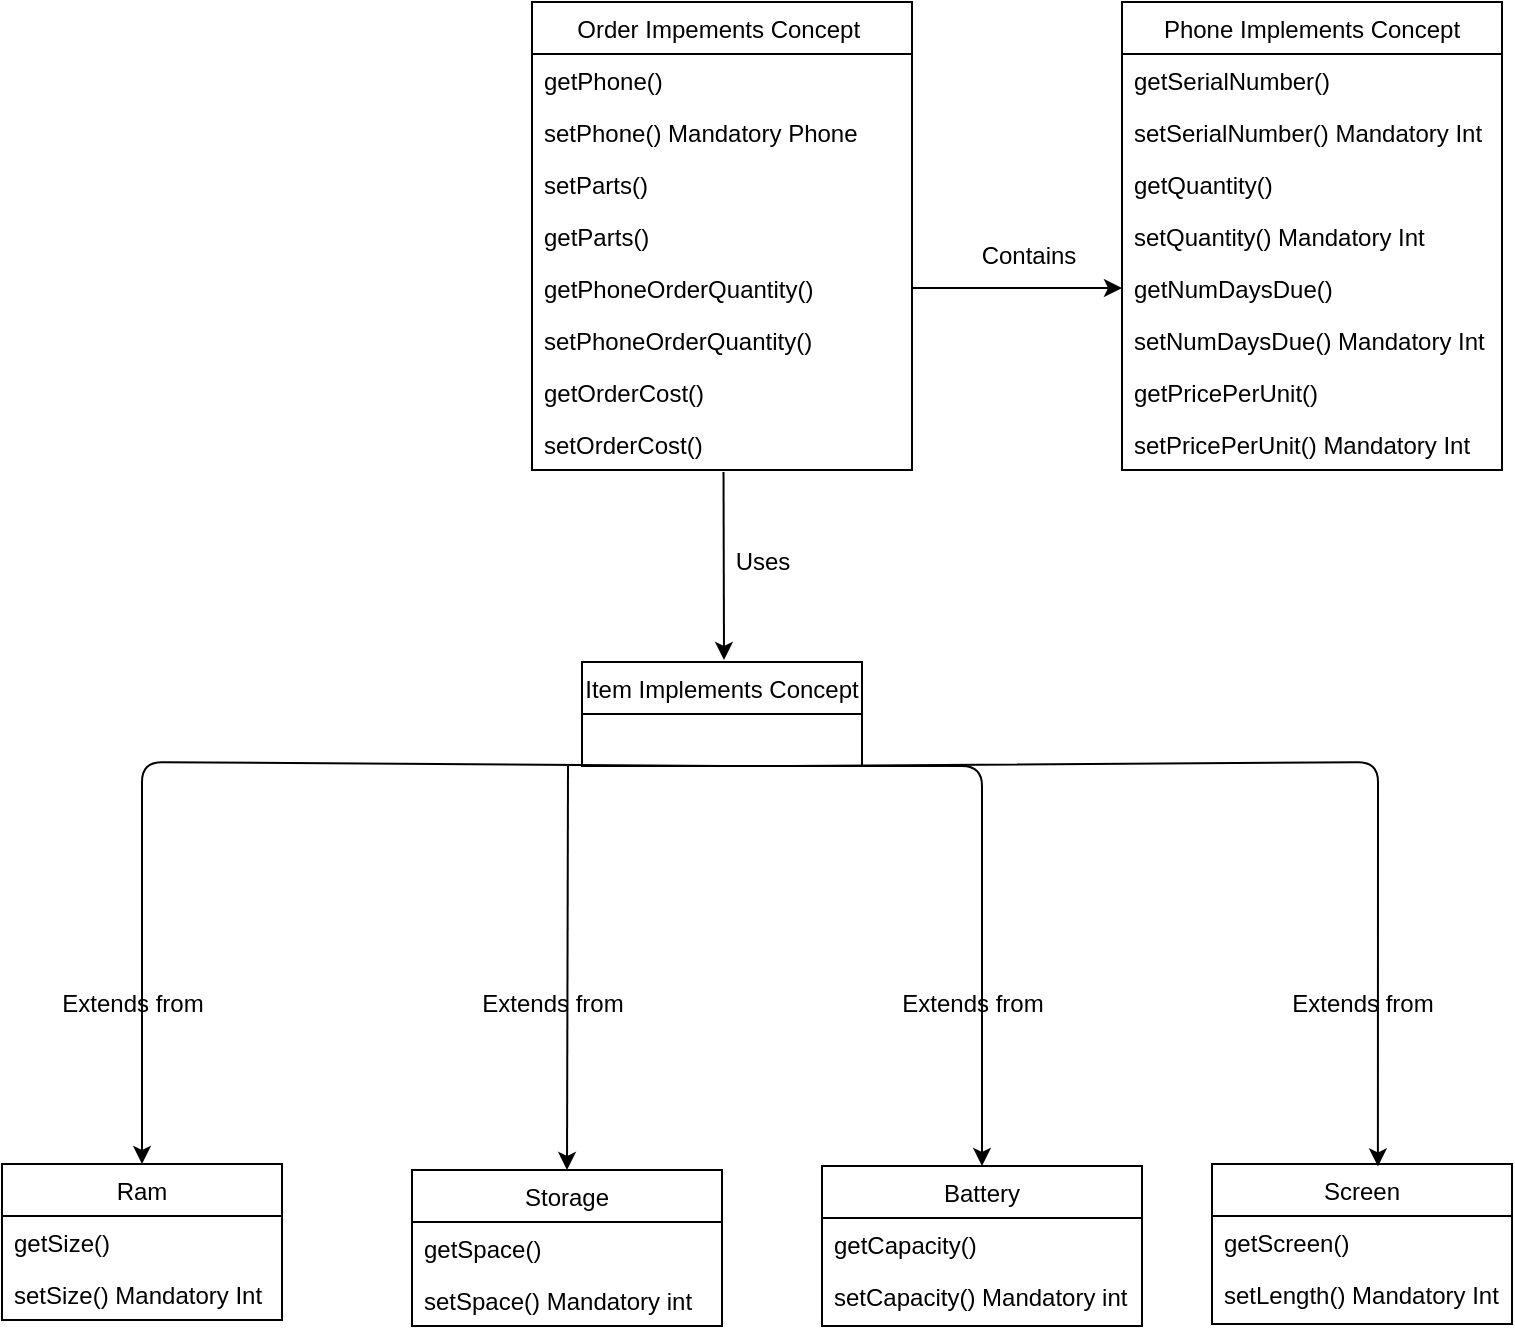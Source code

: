 <mxfile version="12.3.6" type="device" pages="1"><diagram id="hTirlYp4PNpDNjkGrnQP" name="Page-1"><mxGraphModel dx="1550" dy="868" grid="1" gridSize="10" guides="1" tooltips="1" connect="1" arrows="1" fold="1" page="1" pageScale="1" pageWidth="827" pageHeight="1169" math="0" shadow="0"><root><mxCell id="0"/><mxCell id="1" parent="0"/><mxCell id="WOotFLeLjp-ECPaUjI9z-1" value="Order Impements Concept " style="swimlane;fontStyle=0;childLayout=stackLayout;horizontal=1;startSize=26;fillColor=none;horizontalStack=0;resizeParent=1;resizeParentMax=0;resizeLast=0;collapsible=1;marginBottom=0;" vertex="1" parent="1"><mxGeometry x="335" y="100" width="190" height="234" as="geometry"/></mxCell><mxCell id="WOotFLeLjp-ECPaUjI9z-2" value="getPhone()" style="text;strokeColor=none;fillColor=none;align=left;verticalAlign=top;spacingLeft=4;spacingRight=4;overflow=hidden;rotatable=0;points=[[0,0.5],[1,0.5]];portConstraint=eastwest;" vertex="1" parent="WOotFLeLjp-ECPaUjI9z-1"><mxGeometry y="26" width="190" height="26" as="geometry"/></mxCell><mxCell id="WOotFLeLjp-ECPaUjI9z-3" value="setPhone() Mandatory Phone" style="text;strokeColor=none;fillColor=none;align=left;verticalAlign=top;spacingLeft=4;spacingRight=4;overflow=hidden;rotatable=0;points=[[0,0.5],[1,0.5]];portConstraint=eastwest;" vertex="1" parent="WOotFLeLjp-ECPaUjI9z-1"><mxGeometry y="52" width="190" height="26" as="geometry"/></mxCell><mxCell id="WOotFLeLjp-ECPaUjI9z-4" value="setParts()" style="text;strokeColor=none;fillColor=none;align=left;verticalAlign=top;spacingLeft=4;spacingRight=4;overflow=hidden;rotatable=0;points=[[0,0.5],[1,0.5]];portConstraint=eastwest;" vertex="1" parent="WOotFLeLjp-ECPaUjI9z-1"><mxGeometry y="78" width="190" height="26" as="geometry"/></mxCell><mxCell id="WOotFLeLjp-ECPaUjI9z-29" value="getParts()" style="text;strokeColor=none;fillColor=none;align=left;verticalAlign=top;spacingLeft=4;spacingRight=4;overflow=hidden;rotatable=0;points=[[0,0.5],[1,0.5]];portConstraint=eastwest;" vertex="1" parent="WOotFLeLjp-ECPaUjI9z-1"><mxGeometry y="104" width="190" height="26" as="geometry"/></mxCell><mxCell id="WOotFLeLjp-ECPaUjI9z-30" value="getPhoneOrderQuantity()" style="text;strokeColor=none;fillColor=none;align=left;verticalAlign=top;spacingLeft=4;spacingRight=4;overflow=hidden;rotatable=0;points=[[0,0.5],[1,0.5]];portConstraint=eastwest;" vertex="1" parent="WOotFLeLjp-ECPaUjI9z-1"><mxGeometry y="130" width="190" height="26" as="geometry"/></mxCell><mxCell id="WOotFLeLjp-ECPaUjI9z-31" value="setPhoneOrderQuantity()" style="text;strokeColor=none;fillColor=none;align=left;verticalAlign=top;spacingLeft=4;spacingRight=4;overflow=hidden;rotatable=0;points=[[0,0.5],[1,0.5]];portConstraint=eastwest;" vertex="1" parent="WOotFLeLjp-ECPaUjI9z-1"><mxGeometry y="156" width="190" height="26" as="geometry"/></mxCell><mxCell id="WOotFLeLjp-ECPaUjI9z-32" value="getOrderCost()&#10;" style="text;strokeColor=none;fillColor=none;align=left;verticalAlign=top;spacingLeft=4;spacingRight=4;overflow=hidden;rotatable=0;points=[[0,0.5],[1,0.5]];portConstraint=eastwest;" vertex="1" parent="WOotFLeLjp-ECPaUjI9z-1"><mxGeometry y="182" width="190" height="26" as="geometry"/></mxCell><mxCell id="WOotFLeLjp-ECPaUjI9z-33" value="setOrderCost()&#10;" style="text;strokeColor=none;fillColor=none;align=left;verticalAlign=top;spacingLeft=4;spacingRight=4;overflow=hidden;rotatable=0;points=[[0,0.5],[1,0.5]];portConstraint=eastwest;" vertex="1" parent="WOotFLeLjp-ECPaUjI9z-1"><mxGeometry y="208" width="190" height="26" as="geometry"/></mxCell><mxCell id="WOotFLeLjp-ECPaUjI9z-5" value="Phone Implements Concept" style="swimlane;fontStyle=0;childLayout=stackLayout;horizontal=1;startSize=26;fillColor=none;horizontalStack=0;resizeParent=1;resizeParentMax=0;resizeLast=0;collapsible=1;marginBottom=0;" vertex="1" parent="1"><mxGeometry x="630" y="100" width="190" height="234" as="geometry"/></mxCell><mxCell id="WOotFLeLjp-ECPaUjI9z-6" value="getSerialNumber()" style="text;strokeColor=none;fillColor=none;align=left;verticalAlign=top;spacingLeft=4;spacingRight=4;overflow=hidden;rotatable=0;points=[[0,0.5],[1,0.5]];portConstraint=eastwest;" vertex="1" parent="WOotFLeLjp-ECPaUjI9z-5"><mxGeometry y="26" width="190" height="26" as="geometry"/></mxCell><mxCell id="WOotFLeLjp-ECPaUjI9z-7" value="setSerialNumber() Mandatory Int" style="text;strokeColor=none;fillColor=none;align=left;verticalAlign=top;spacingLeft=4;spacingRight=4;overflow=hidden;rotatable=0;points=[[0,0.5],[1,0.5]];portConstraint=eastwest;" vertex="1" parent="WOotFLeLjp-ECPaUjI9z-5"><mxGeometry y="52" width="190" height="26" as="geometry"/></mxCell><mxCell id="WOotFLeLjp-ECPaUjI9z-8" value="getQuantity()&#10;" style="text;strokeColor=none;fillColor=none;align=left;verticalAlign=top;spacingLeft=4;spacingRight=4;overflow=hidden;rotatable=0;points=[[0,0.5],[1,0.5]];portConstraint=eastwest;" vertex="1" parent="WOotFLeLjp-ECPaUjI9z-5"><mxGeometry y="78" width="190" height="26" as="geometry"/></mxCell><mxCell id="WOotFLeLjp-ECPaUjI9z-35" value="setQuantity() Mandatory Int&#10;" style="text;strokeColor=none;fillColor=none;align=left;verticalAlign=top;spacingLeft=4;spacingRight=4;overflow=hidden;rotatable=0;points=[[0,0.5],[1,0.5]];portConstraint=eastwest;" vertex="1" parent="WOotFLeLjp-ECPaUjI9z-5"><mxGeometry y="104" width="190" height="26" as="geometry"/></mxCell><mxCell id="WOotFLeLjp-ECPaUjI9z-36" value="getNumDaysDue()&#10;" style="text;strokeColor=none;fillColor=none;align=left;verticalAlign=top;spacingLeft=4;spacingRight=4;overflow=hidden;rotatable=0;points=[[0,0.5],[1,0.5]];portConstraint=eastwest;" vertex="1" parent="WOotFLeLjp-ECPaUjI9z-5"><mxGeometry y="130" width="190" height="26" as="geometry"/></mxCell><mxCell id="WOotFLeLjp-ECPaUjI9z-37" value="setNumDaysDue() Mandatory Int&#10;" style="text;strokeColor=none;fillColor=none;align=left;verticalAlign=top;spacingLeft=4;spacingRight=4;overflow=hidden;rotatable=0;points=[[0,0.5],[1,0.5]];portConstraint=eastwest;" vertex="1" parent="WOotFLeLjp-ECPaUjI9z-5"><mxGeometry y="156" width="190" height="26" as="geometry"/></mxCell><mxCell id="WOotFLeLjp-ECPaUjI9z-38" value="getPricePerUnit()" style="text;strokeColor=none;fillColor=none;align=left;verticalAlign=top;spacingLeft=4;spacingRight=4;overflow=hidden;rotatable=0;points=[[0,0.5],[1,0.5]];portConstraint=eastwest;" vertex="1" parent="WOotFLeLjp-ECPaUjI9z-5"><mxGeometry y="182" width="190" height="26" as="geometry"/></mxCell><mxCell id="WOotFLeLjp-ECPaUjI9z-39" value="setPricePerUnit() Mandatory Int" style="text;strokeColor=none;fillColor=none;align=left;verticalAlign=top;spacingLeft=4;spacingRight=4;overflow=hidden;rotatable=0;points=[[0,0.5],[1,0.5]];portConstraint=eastwest;" vertex="1" parent="WOotFLeLjp-ECPaUjI9z-5"><mxGeometry y="208" width="190" height="26" as="geometry"/></mxCell><mxCell id="WOotFLeLjp-ECPaUjI9z-9" value="Screen" style="swimlane;fontStyle=0;childLayout=stackLayout;horizontal=1;startSize=26;fillColor=none;horizontalStack=0;resizeParent=1;resizeParentMax=0;resizeLast=0;collapsible=1;marginBottom=0;" vertex="1" parent="1"><mxGeometry x="675" y="681" width="150" height="80" as="geometry"/></mxCell><mxCell id="WOotFLeLjp-ECPaUjI9z-11" value="getScreen()" style="text;strokeColor=none;fillColor=none;align=left;verticalAlign=top;spacingLeft=4;spacingRight=4;overflow=hidden;rotatable=0;points=[[0,0.5],[1,0.5]];portConstraint=eastwest;" vertex="1" parent="WOotFLeLjp-ECPaUjI9z-9"><mxGeometry y="26" width="150" height="26" as="geometry"/></mxCell><mxCell id="WOotFLeLjp-ECPaUjI9z-12" value="setLength() Mandatory Int" style="text;strokeColor=none;fillColor=none;align=left;verticalAlign=top;spacingLeft=4;spacingRight=4;overflow=hidden;rotatable=0;points=[[0,0.5],[1,0.5]];portConstraint=eastwest;" vertex="1" parent="WOotFLeLjp-ECPaUjI9z-9"><mxGeometry y="52" width="150" height="28" as="geometry"/></mxCell><mxCell id="WOotFLeLjp-ECPaUjI9z-13" value="Battery" style="swimlane;fontStyle=0;childLayout=stackLayout;horizontal=1;startSize=26;fillColor=none;horizontalStack=0;resizeParent=1;resizeParentMax=0;resizeLast=0;collapsible=1;marginBottom=0;" vertex="1" parent="1"><mxGeometry x="480" y="682" width="160" height="80" as="geometry"/></mxCell><mxCell id="WOotFLeLjp-ECPaUjI9z-14" value="getCapacity()" style="text;strokeColor=none;fillColor=none;align=left;verticalAlign=top;spacingLeft=4;spacingRight=4;overflow=hidden;rotatable=0;points=[[0,0.5],[1,0.5]];portConstraint=eastwest;" vertex="1" parent="WOotFLeLjp-ECPaUjI9z-13"><mxGeometry y="26" width="160" height="26" as="geometry"/></mxCell><mxCell id="WOotFLeLjp-ECPaUjI9z-15" value="setCapacity() Mandatory int" style="text;strokeColor=none;fillColor=none;align=left;verticalAlign=top;spacingLeft=4;spacingRight=4;overflow=hidden;rotatable=0;points=[[0,0.5],[1,0.5]];portConstraint=eastwest;" vertex="1" parent="WOotFLeLjp-ECPaUjI9z-13"><mxGeometry y="52" width="160" height="28" as="geometry"/></mxCell><mxCell id="WOotFLeLjp-ECPaUjI9z-17" value="Storage" style="swimlane;fontStyle=0;childLayout=stackLayout;horizontal=1;startSize=26;fillColor=none;horizontalStack=0;resizeParent=1;resizeParentMax=0;resizeLast=0;collapsible=1;marginBottom=0;" vertex="1" parent="1"><mxGeometry x="275" y="684" width="155" height="78" as="geometry"/></mxCell><mxCell id="WOotFLeLjp-ECPaUjI9z-18" value="getSpace()" style="text;strokeColor=none;fillColor=none;align=left;verticalAlign=top;spacingLeft=4;spacingRight=4;overflow=hidden;rotatable=0;points=[[0,0.5],[1,0.5]];portConstraint=eastwest;" vertex="1" parent="WOotFLeLjp-ECPaUjI9z-17"><mxGeometry y="26" width="155" height="26" as="geometry"/></mxCell><mxCell id="WOotFLeLjp-ECPaUjI9z-19" value="setSpace() Mandatory int " style="text;strokeColor=none;fillColor=none;align=left;verticalAlign=top;spacingLeft=4;spacingRight=4;overflow=hidden;rotatable=0;points=[[0,0.5],[1,0.5]];portConstraint=eastwest;" vertex="1" parent="WOotFLeLjp-ECPaUjI9z-17"><mxGeometry y="52" width="155" height="26" as="geometry"/></mxCell><mxCell id="WOotFLeLjp-ECPaUjI9z-21" value="Ram" style="swimlane;fontStyle=0;childLayout=stackLayout;horizontal=1;startSize=26;fillColor=none;horizontalStack=0;resizeParent=1;resizeParentMax=0;resizeLast=0;collapsible=1;marginBottom=0;" vertex="1" parent="1"><mxGeometry x="70" y="681" width="140" height="78" as="geometry"/></mxCell><mxCell id="WOotFLeLjp-ECPaUjI9z-22" value="getSize()" style="text;strokeColor=none;fillColor=none;align=left;verticalAlign=top;spacingLeft=4;spacingRight=4;overflow=hidden;rotatable=0;points=[[0,0.5],[1,0.5]];portConstraint=eastwest;" vertex="1" parent="WOotFLeLjp-ECPaUjI9z-21"><mxGeometry y="26" width="140" height="26" as="geometry"/></mxCell><mxCell id="WOotFLeLjp-ECPaUjI9z-23" value="setSize() Mandatory Int" style="text;strokeColor=none;fillColor=none;align=left;verticalAlign=top;spacingLeft=4;spacingRight=4;overflow=hidden;rotatable=0;points=[[0,0.5],[1,0.5]];portConstraint=eastwest;" vertex="1" parent="WOotFLeLjp-ECPaUjI9z-21"><mxGeometry y="52" width="140" height="26" as="geometry"/></mxCell><mxCell id="WOotFLeLjp-ECPaUjI9z-25" value="Item Implements Concept" style="swimlane;fontStyle=0;childLayout=stackLayout;horizontal=1;startSize=26;fillColor=none;horizontalStack=0;resizeParent=1;resizeParentMax=0;resizeLast=0;collapsible=1;marginBottom=0;" vertex="1" parent="1"><mxGeometry x="360" y="430" width="140" height="52" as="geometry"/></mxCell><mxCell id="WOotFLeLjp-ECPaUjI9z-40" value="" style="endArrow=classic;html=1;exitX=0.5;exitY=1;exitDx=0;exitDy=0;entryX=0.5;entryY=0;entryDx=0;entryDy=0;" edge="1" parent="1" source="WOotFLeLjp-ECPaUjI9z-25" target="WOotFLeLjp-ECPaUjI9z-21"><mxGeometry width="50" height="50" relative="1" as="geometry"><mxPoint x="370" y="590" as="sourcePoint"/><mxPoint x="120" y="482" as="targetPoint"/><Array as="points"><mxPoint x="140" y="480"/></Array></mxGeometry></mxCell><mxCell id="WOotFLeLjp-ECPaUjI9z-41" value="" style="endArrow=classic;html=1;entryX=0.5;entryY=0;entryDx=0;entryDy=0;" edge="1" parent="1" target="WOotFLeLjp-ECPaUjI9z-17"><mxGeometry width="50" height="50" relative="1" as="geometry"><mxPoint x="353" y="482" as="sourcePoint"/><mxPoint x="350" y="560" as="targetPoint"/></mxGeometry></mxCell><mxCell id="WOotFLeLjp-ECPaUjI9z-43" value="" style="endArrow=classic;html=1;entryX=0.5;entryY=0;entryDx=0;entryDy=0;" edge="1" parent="1" target="WOotFLeLjp-ECPaUjI9z-13"><mxGeometry width="50" height="50" relative="1" as="geometry"><mxPoint x="500" y="482" as="sourcePoint"/><mxPoint x="120" y="790" as="targetPoint"/><Array as="points"><mxPoint x="560" y="482"/></Array></mxGeometry></mxCell><mxCell id="WOotFLeLjp-ECPaUjI9z-44" value="" style="endArrow=classic;html=1;entryX=0.553;entryY=0.015;entryDx=0;entryDy=0;entryPerimeter=0;exitX=0.75;exitY=1;exitDx=0;exitDy=0;" edge="1" parent="1" source="WOotFLeLjp-ECPaUjI9z-25" target="WOotFLeLjp-ECPaUjI9z-9"><mxGeometry width="50" height="50" relative="1" as="geometry"><mxPoint x="470" y="480" as="sourcePoint"/><mxPoint x="530" y="430" as="targetPoint"/><Array as="points"><mxPoint x="758" y="480"/></Array></mxGeometry></mxCell><mxCell id="WOotFLeLjp-ECPaUjI9z-46" value="Extends from" style="text;html=1;align=center;verticalAlign=middle;resizable=0;points=[];;autosize=1;" vertex="1" parent="1"><mxGeometry x="90" y="591" width="90" height="20" as="geometry"/></mxCell><mxCell id="WOotFLeLjp-ECPaUjI9z-47" value="Extends from" style="text;html=1;align=center;verticalAlign=middle;resizable=0;points=[];;autosize=1;" vertex="1" parent="1"><mxGeometry x="300" y="591" width="90" height="20" as="geometry"/></mxCell><mxCell id="WOotFLeLjp-ECPaUjI9z-48" value="Extends from" style="text;html=1;align=center;verticalAlign=middle;resizable=0;points=[];;autosize=1;" vertex="1" parent="1"><mxGeometry x="510" y="591" width="90" height="20" as="geometry"/></mxCell><mxCell id="WOotFLeLjp-ECPaUjI9z-49" value="Extends from" style="text;html=1;align=center;verticalAlign=middle;resizable=0;points=[];;autosize=1;" vertex="1" parent="1"><mxGeometry x="705" y="591" width="90" height="20" as="geometry"/></mxCell><mxCell id="WOotFLeLjp-ECPaUjI9z-53" value="Uses" style="text;html=1;align=center;verticalAlign=middle;resizable=0;points=[];;autosize=1;" vertex="1" parent="1"><mxGeometry x="430" y="370" width="40" height="20" as="geometry"/></mxCell><mxCell id="WOotFLeLjp-ECPaUjI9z-54" value="Contains" style="text;html=1;align=center;verticalAlign=middle;resizable=0;points=[];;autosize=1;" vertex="1" parent="1"><mxGeometry x="553" y="217" width="60" height="20" as="geometry"/></mxCell><mxCell id="WOotFLeLjp-ECPaUjI9z-58" value="" style="endArrow=classic;html=1;exitX=0.504;exitY=1.038;exitDx=0;exitDy=0;exitPerimeter=0;" edge="1" parent="1" source="WOotFLeLjp-ECPaUjI9z-33"><mxGeometry width="50" height="50" relative="1" as="geometry"><mxPoint x="380" y="420" as="sourcePoint"/><mxPoint x="431" y="429" as="targetPoint"/></mxGeometry></mxCell><mxCell id="WOotFLeLjp-ECPaUjI9z-59" value="" style="endArrow=classic;html=1;exitX=1;exitY=0.5;exitDx=0;exitDy=0;entryX=0;entryY=0.5;entryDx=0;entryDy=0;" edge="1" parent="1" source="WOotFLeLjp-ECPaUjI9z-30" target="WOotFLeLjp-ECPaUjI9z-36"><mxGeometry width="50" height="50" relative="1" as="geometry"><mxPoint x="550" y="280" as="sourcePoint"/><mxPoint x="600" y="230" as="targetPoint"/></mxGeometry></mxCell></root></mxGraphModel></diagram></mxfile>